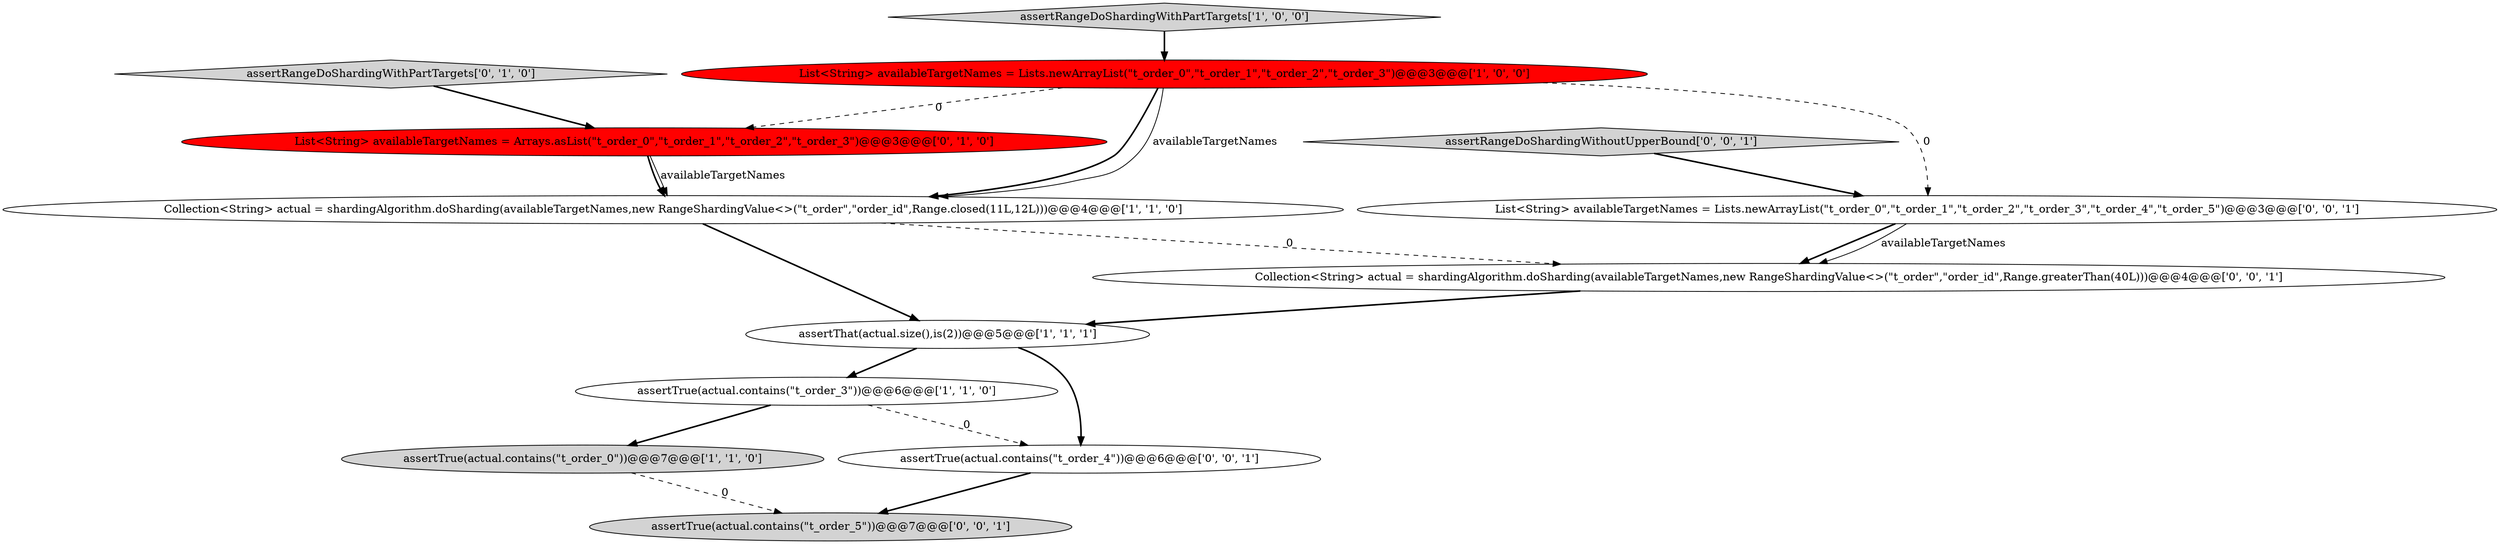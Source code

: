 digraph {
7 [style = filled, label = "assertRangeDoShardingWithPartTargets['0', '1', '0']", fillcolor = lightgray, shape = diamond image = "AAA0AAABBB2BBB"];
0 [style = filled, label = "assertThat(actual.size(),is(2))@@@5@@@['1', '1', '1']", fillcolor = white, shape = ellipse image = "AAA0AAABBB1BBB"];
3 [style = filled, label = "assertTrue(actual.contains(\"t_order_0\"))@@@7@@@['1', '1', '0']", fillcolor = lightgray, shape = ellipse image = "AAA0AAABBB1BBB"];
11 [style = filled, label = "List<String> availableTargetNames = Lists.newArrayList(\"t_order_0\",\"t_order_1\",\"t_order_2\",\"t_order_3\",\"t_order_4\",\"t_order_5\")@@@3@@@['0', '0', '1']", fillcolor = white, shape = ellipse image = "AAA0AAABBB3BBB"];
8 [style = filled, label = "assertTrue(actual.contains(\"t_order_5\"))@@@7@@@['0', '0', '1']", fillcolor = lightgray, shape = ellipse image = "AAA0AAABBB3BBB"];
10 [style = filled, label = "assertRangeDoShardingWithoutUpperBound['0', '0', '1']", fillcolor = lightgray, shape = diamond image = "AAA0AAABBB3BBB"];
1 [style = filled, label = "Collection<String> actual = shardingAlgorithm.doSharding(availableTargetNames,new RangeShardingValue<>(\"t_order\",\"order_id\",Range.closed(11L,12L)))@@@4@@@['1', '1', '0']", fillcolor = white, shape = ellipse image = "AAA0AAABBB1BBB"];
9 [style = filled, label = "assertTrue(actual.contains(\"t_order_4\"))@@@6@@@['0', '0', '1']", fillcolor = white, shape = ellipse image = "AAA0AAABBB3BBB"];
6 [style = filled, label = "List<String> availableTargetNames = Arrays.asList(\"t_order_0\",\"t_order_1\",\"t_order_2\",\"t_order_3\")@@@3@@@['0', '1', '0']", fillcolor = red, shape = ellipse image = "AAA1AAABBB2BBB"];
12 [style = filled, label = "Collection<String> actual = shardingAlgorithm.doSharding(availableTargetNames,new RangeShardingValue<>(\"t_order\",\"order_id\",Range.greaterThan(40L)))@@@4@@@['0', '0', '1']", fillcolor = white, shape = ellipse image = "AAA0AAABBB3BBB"];
4 [style = filled, label = "List<String> availableTargetNames = Lists.newArrayList(\"t_order_0\",\"t_order_1\",\"t_order_2\",\"t_order_3\")@@@3@@@['1', '0', '0']", fillcolor = red, shape = ellipse image = "AAA1AAABBB1BBB"];
5 [style = filled, label = "assertRangeDoShardingWithPartTargets['1', '0', '0']", fillcolor = lightgray, shape = diamond image = "AAA0AAABBB1BBB"];
2 [style = filled, label = "assertTrue(actual.contains(\"t_order_3\"))@@@6@@@['1', '1', '0']", fillcolor = white, shape = ellipse image = "AAA0AAABBB1BBB"];
3->8 [style = dashed, label="0"];
6->1 [style = bold, label=""];
1->12 [style = dashed, label="0"];
4->1 [style = bold, label=""];
11->12 [style = bold, label=""];
7->6 [style = bold, label=""];
0->9 [style = bold, label=""];
1->0 [style = bold, label=""];
4->11 [style = dashed, label="0"];
4->1 [style = solid, label="availableTargetNames"];
11->12 [style = solid, label="availableTargetNames"];
9->8 [style = bold, label=""];
4->6 [style = dashed, label="0"];
12->0 [style = bold, label=""];
2->9 [style = dashed, label="0"];
5->4 [style = bold, label=""];
2->3 [style = bold, label=""];
0->2 [style = bold, label=""];
10->11 [style = bold, label=""];
6->1 [style = solid, label="availableTargetNames"];
}
